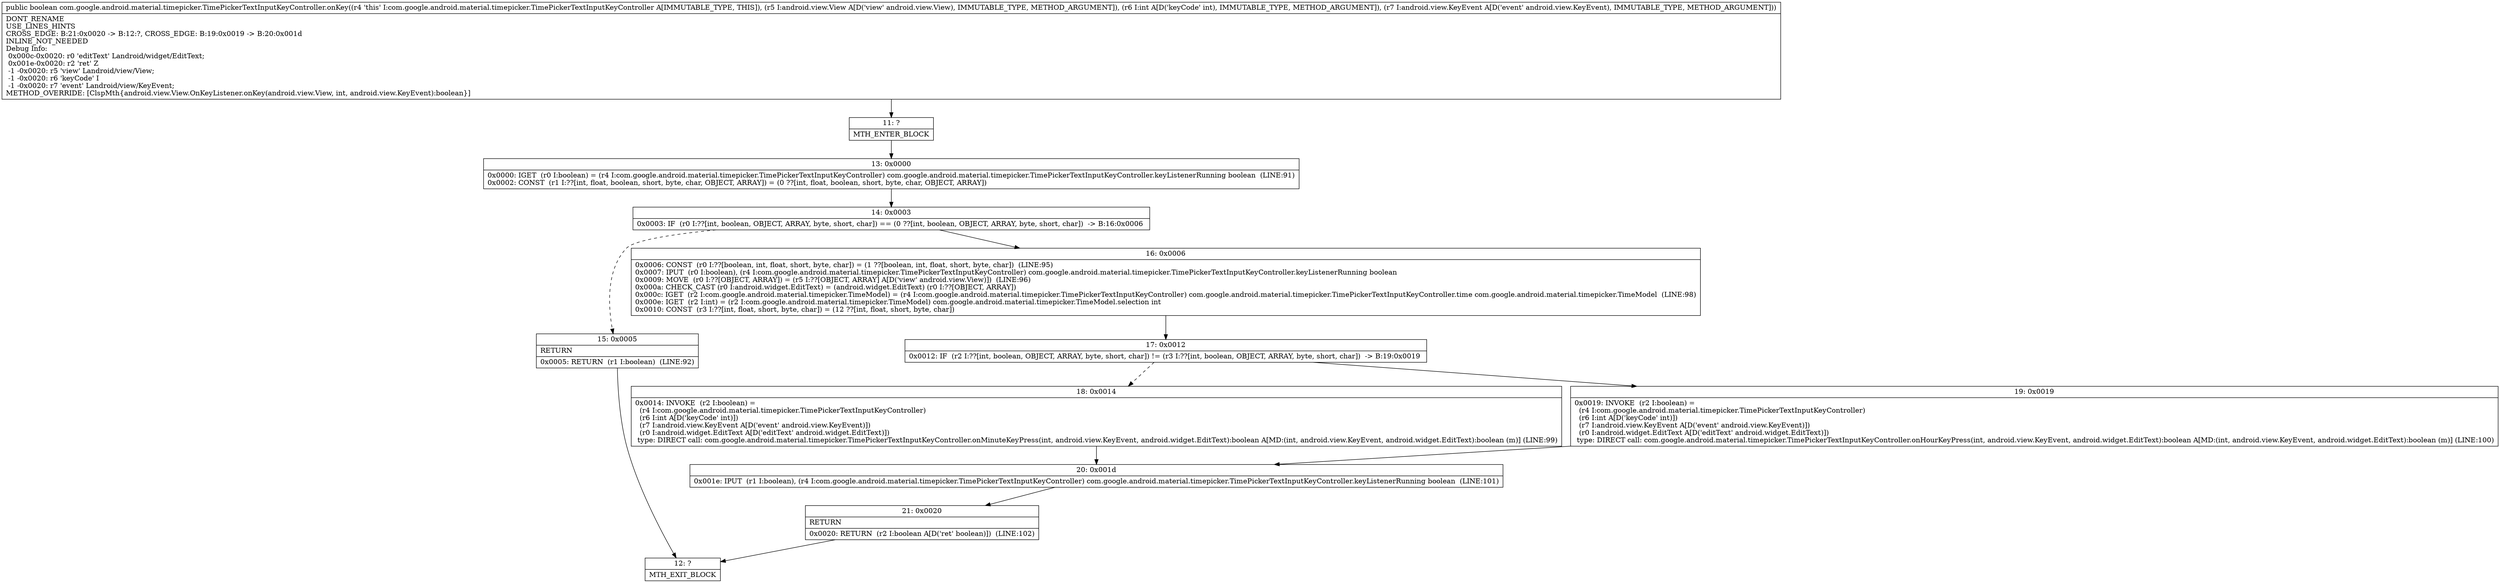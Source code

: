 digraph "CFG forcom.google.android.material.timepicker.TimePickerTextInputKeyController.onKey(Landroid\/view\/View;ILandroid\/view\/KeyEvent;)Z" {
Node_11 [shape=record,label="{11\:\ ?|MTH_ENTER_BLOCK\l}"];
Node_13 [shape=record,label="{13\:\ 0x0000|0x0000: IGET  (r0 I:boolean) = (r4 I:com.google.android.material.timepicker.TimePickerTextInputKeyController) com.google.android.material.timepicker.TimePickerTextInputKeyController.keyListenerRunning boolean  (LINE:91)\l0x0002: CONST  (r1 I:??[int, float, boolean, short, byte, char, OBJECT, ARRAY]) = (0 ??[int, float, boolean, short, byte, char, OBJECT, ARRAY]) \l}"];
Node_14 [shape=record,label="{14\:\ 0x0003|0x0003: IF  (r0 I:??[int, boolean, OBJECT, ARRAY, byte, short, char]) == (0 ??[int, boolean, OBJECT, ARRAY, byte, short, char])  \-\> B:16:0x0006 \l}"];
Node_15 [shape=record,label="{15\:\ 0x0005|RETURN\l|0x0005: RETURN  (r1 I:boolean)  (LINE:92)\l}"];
Node_12 [shape=record,label="{12\:\ ?|MTH_EXIT_BLOCK\l}"];
Node_16 [shape=record,label="{16\:\ 0x0006|0x0006: CONST  (r0 I:??[boolean, int, float, short, byte, char]) = (1 ??[boolean, int, float, short, byte, char])  (LINE:95)\l0x0007: IPUT  (r0 I:boolean), (r4 I:com.google.android.material.timepicker.TimePickerTextInputKeyController) com.google.android.material.timepicker.TimePickerTextInputKeyController.keyListenerRunning boolean \l0x0009: MOVE  (r0 I:??[OBJECT, ARRAY]) = (r5 I:??[OBJECT, ARRAY] A[D('view' android.view.View)])  (LINE:96)\l0x000a: CHECK_CAST (r0 I:android.widget.EditText) = (android.widget.EditText) (r0 I:??[OBJECT, ARRAY]) \l0x000c: IGET  (r2 I:com.google.android.material.timepicker.TimeModel) = (r4 I:com.google.android.material.timepicker.TimePickerTextInputKeyController) com.google.android.material.timepicker.TimePickerTextInputKeyController.time com.google.android.material.timepicker.TimeModel  (LINE:98)\l0x000e: IGET  (r2 I:int) = (r2 I:com.google.android.material.timepicker.TimeModel) com.google.android.material.timepicker.TimeModel.selection int \l0x0010: CONST  (r3 I:??[int, float, short, byte, char]) = (12 ??[int, float, short, byte, char]) \l}"];
Node_17 [shape=record,label="{17\:\ 0x0012|0x0012: IF  (r2 I:??[int, boolean, OBJECT, ARRAY, byte, short, char]) != (r3 I:??[int, boolean, OBJECT, ARRAY, byte, short, char])  \-\> B:19:0x0019 \l}"];
Node_18 [shape=record,label="{18\:\ 0x0014|0x0014: INVOKE  (r2 I:boolean) = \l  (r4 I:com.google.android.material.timepicker.TimePickerTextInputKeyController)\l  (r6 I:int A[D('keyCode' int)])\l  (r7 I:android.view.KeyEvent A[D('event' android.view.KeyEvent)])\l  (r0 I:android.widget.EditText A[D('editText' android.widget.EditText)])\l type: DIRECT call: com.google.android.material.timepicker.TimePickerTextInputKeyController.onMinuteKeyPress(int, android.view.KeyEvent, android.widget.EditText):boolean A[MD:(int, android.view.KeyEvent, android.widget.EditText):boolean (m)] (LINE:99)\l}"];
Node_20 [shape=record,label="{20\:\ 0x001d|0x001e: IPUT  (r1 I:boolean), (r4 I:com.google.android.material.timepicker.TimePickerTextInputKeyController) com.google.android.material.timepicker.TimePickerTextInputKeyController.keyListenerRunning boolean  (LINE:101)\l}"];
Node_21 [shape=record,label="{21\:\ 0x0020|RETURN\l|0x0020: RETURN  (r2 I:boolean A[D('ret' boolean)])  (LINE:102)\l}"];
Node_19 [shape=record,label="{19\:\ 0x0019|0x0019: INVOKE  (r2 I:boolean) = \l  (r4 I:com.google.android.material.timepicker.TimePickerTextInputKeyController)\l  (r6 I:int A[D('keyCode' int)])\l  (r7 I:android.view.KeyEvent A[D('event' android.view.KeyEvent)])\l  (r0 I:android.widget.EditText A[D('editText' android.widget.EditText)])\l type: DIRECT call: com.google.android.material.timepicker.TimePickerTextInputKeyController.onHourKeyPress(int, android.view.KeyEvent, android.widget.EditText):boolean A[MD:(int, android.view.KeyEvent, android.widget.EditText):boolean (m)] (LINE:100)\l}"];
MethodNode[shape=record,label="{public boolean com.google.android.material.timepicker.TimePickerTextInputKeyController.onKey((r4 'this' I:com.google.android.material.timepicker.TimePickerTextInputKeyController A[IMMUTABLE_TYPE, THIS]), (r5 I:android.view.View A[D('view' android.view.View), IMMUTABLE_TYPE, METHOD_ARGUMENT]), (r6 I:int A[D('keyCode' int), IMMUTABLE_TYPE, METHOD_ARGUMENT]), (r7 I:android.view.KeyEvent A[D('event' android.view.KeyEvent), IMMUTABLE_TYPE, METHOD_ARGUMENT]))  | DONT_RENAME\lUSE_LINES_HINTS\lCROSS_EDGE: B:21:0x0020 \-\> B:12:?, CROSS_EDGE: B:19:0x0019 \-\> B:20:0x001d\lINLINE_NOT_NEEDED\lDebug Info:\l  0x000c\-0x0020: r0 'editText' Landroid\/widget\/EditText;\l  0x001e\-0x0020: r2 'ret' Z\l  \-1 \-0x0020: r5 'view' Landroid\/view\/View;\l  \-1 \-0x0020: r6 'keyCode' I\l  \-1 \-0x0020: r7 'event' Landroid\/view\/KeyEvent;\lMETHOD_OVERRIDE: [ClspMth\{android.view.View.OnKeyListener.onKey(android.view.View, int, android.view.KeyEvent):boolean\}]\l}"];
MethodNode -> Node_11;Node_11 -> Node_13;
Node_13 -> Node_14;
Node_14 -> Node_15[style=dashed];
Node_14 -> Node_16;
Node_15 -> Node_12;
Node_16 -> Node_17;
Node_17 -> Node_18[style=dashed];
Node_17 -> Node_19;
Node_18 -> Node_20;
Node_20 -> Node_21;
Node_21 -> Node_12;
Node_19 -> Node_20;
}

